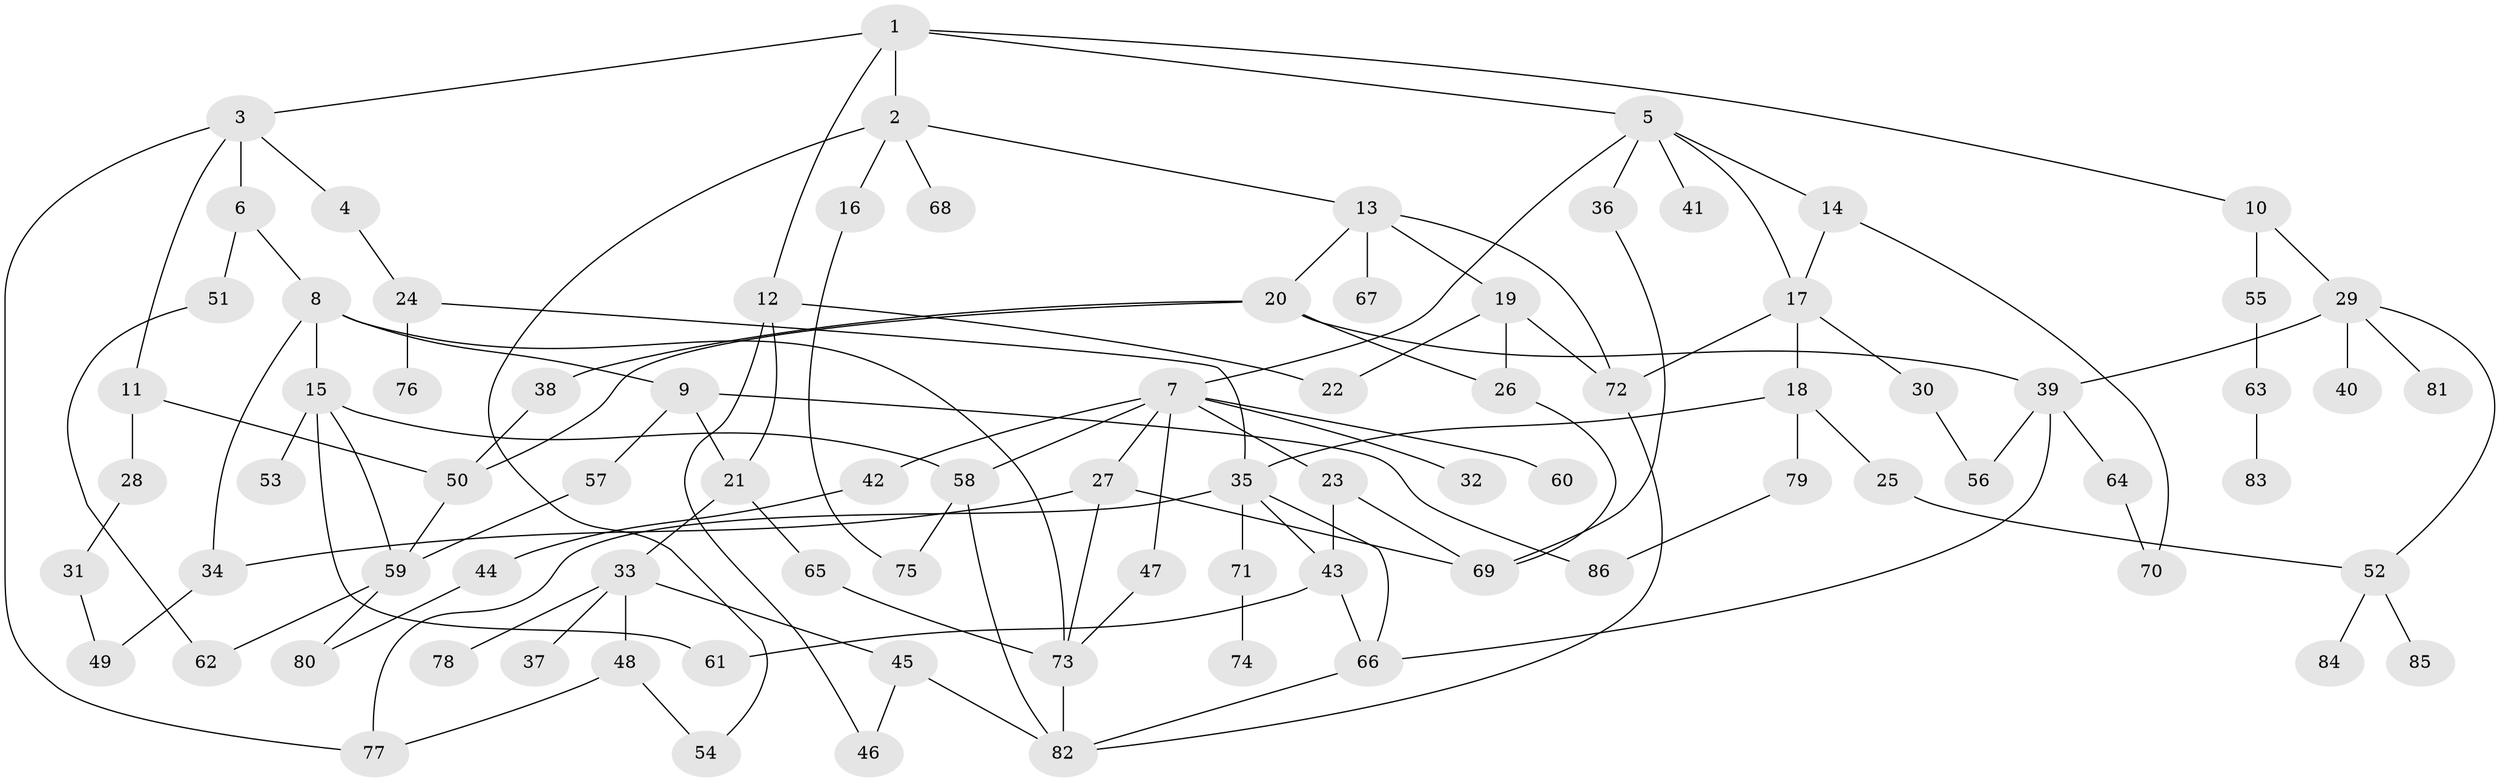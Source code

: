 // coarse degree distribution, {5: 0.09302325581395349, 4: 0.13953488372093023, 2: 0.3023255813953488, 3: 0.046511627906976744, 12: 0.023255813953488372, 1: 0.3023255813953488, 6: 0.023255813953488372, 8: 0.046511627906976744, 7: 0.023255813953488372}
// Generated by graph-tools (version 1.1) at 2025/44/03/04/25 21:44:36]
// undirected, 86 vertices, 125 edges
graph export_dot {
graph [start="1"]
  node [color=gray90,style=filled];
  1;
  2;
  3;
  4;
  5;
  6;
  7;
  8;
  9;
  10;
  11;
  12;
  13;
  14;
  15;
  16;
  17;
  18;
  19;
  20;
  21;
  22;
  23;
  24;
  25;
  26;
  27;
  28;
  29;
  30;
  31;
  32;
  33;
  34;
  35;
  36;
  37;
  38;
  39;
  40;
  41;
  42;
  43;
  44;
  45;
  46;
  47;
  48;
  49;
  50;
  51;
  52;
  53;
  54;
  55;
  56;
  57;
  58;
  59;
  60;
  61;
  62;
  63;
  64;
  65;
  66;
  67;
  68;
  69;
  70;
  71;
  72;
  73;
  74;
  75;
  76;
  77;
  78;
  79;
  80;
  81;
  82;
  83;
  84;
  85;
  86;
  1 -- 2;
  1 -- 3;
  1 -- 5;
  1 -- 10;
  1 -- 12;
  2 -- 13;
  2 -- 16;
  2 -- 54;
  2 -- 68;
  3 -- 4;
  3 -- 6;
  3 -- 11;
  3 -- 77;
  4 -- 24;
  5 -- 7;
  5 -- 14;
  5 -- 36;
  5 -- 41;
  5 -- 17;
  6 -- 8;
  6 -- 51;
  7 -- 23;
  7 -- 27;
  7 -- 32;
  7 -- 42;
  7 -- 47;
  7 -- 60;
  7 -- 58;
  8 -- 9;
  8 -- 15;
  8 -- 34;
  8 -- 73;
  9 -- 57;
  9 -- 86;
  9 -- 21;
  10 -- 29;
  10 -- 55;
  11 -- 28;
  11 -- 50;
  12 -- 21;
  12 -- 46;
  12 -- 22;
  13 -- 19;
  13 -- 20;
  13 -- 67;
  13 -- 72;
  14 -- 17;
  14 -- 70;
  15 -- 53;
  15 -- 58;
  15 -- 61;
  15 -- 59;
  16 -- 75;
  17 -- 18;
  17 -- 30;
  17 -- 72;
  18 -- 25;
  18 -- 79;
  18 -- 35;
  19 -- 22;
  19 -- 26;
  19 -- 72;
  20 -- 38;
  20 -- 39;
  20 -- 26;
  20 -- 50;
  21 -- 33;
  21 -- 65;
  23 -- 69;
  23 -- 43;
  24 -- 35;
  24 -- 76;
  25 -- 52;
  26 -- 69;
  27 -- 34;
  27 -- 73;
  27 -- 69;
  28 -- 31;
  29 -- 40;
  29 -- 52;
  29 -- 81;
  29 -- 39;
  30 -- 56;
  31 -- 49;
  33 -- 37;
  33 -- 45;
  33 -- 48;
  33 -- 78;
  34 -- 49;
  35 -- 43;
  35 -- 71;
  35 -- 77;
  35 -- 66;
  36 -- 69;
  38 -- 50;
  39 -- 64;
  39 -- 66;
  39 -- 56;
  42 -- 44;
  43 -- 66;
  43 -- 61;
  44 -- 80;
  45 -- 46;
  45 -- 82;
  47 -- 73;
  48 -- 77;
  48 -- 54;
  50 -- 59;
  51 -- 62;
  52 -- 84;
  52 -- 85;
  55 -- 63;
  57 -- 59;
  58 -- 82;
  58 -- 75;
  59 -- 62;
  59 -- 80;
  63 -- 83;
  64 -- 70;
  65 -- 73;
  66 -- 82;
  71 -- 74;
  72 -- 82;
  73 -- 82;
  79 -- 86;
}
